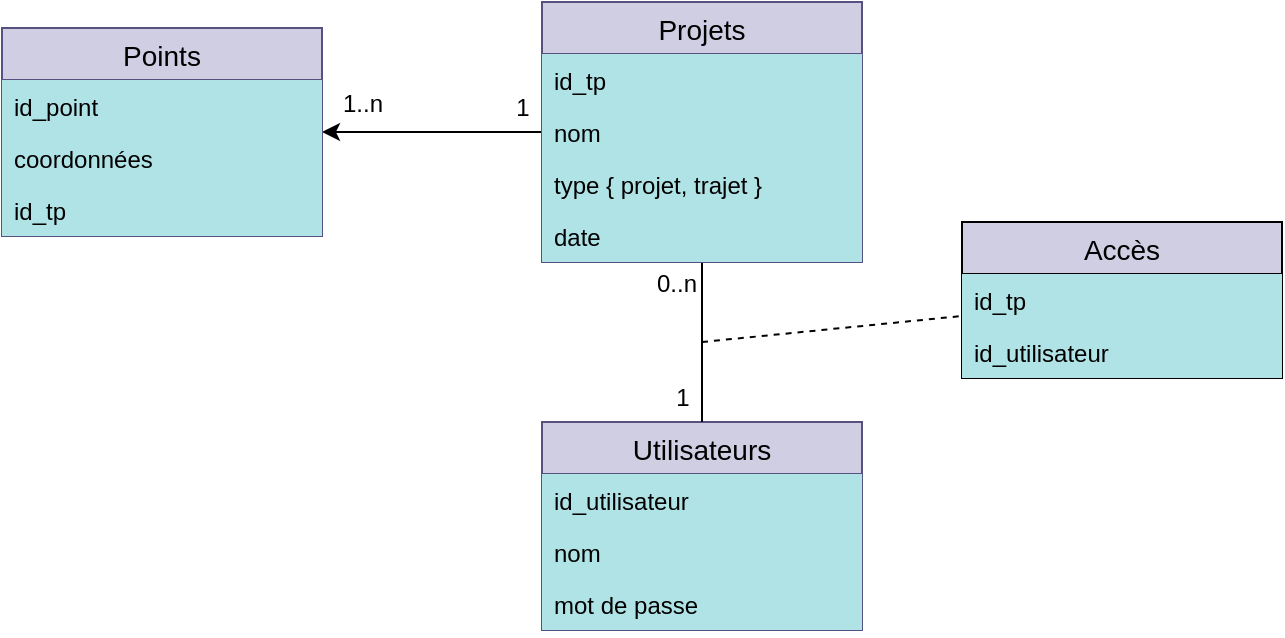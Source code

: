 <mxfile version="12.6.5" type="device"><diagram id="UjR-gt6CgSDv52W6rIAZ" name="Page-1"><mxGraphModel dx="1173" dy="678" grid="1" gridSize="10" guides="1" tooltips="1" connect="1" arrows="1" fold="1" page="1" pageScale="1" pageWidth="827" pageHeight="1169" math="0" shadow="0"><root><mxCell id="0"/><mxCell id="1" parent="0"/><mxCell id="KuJJ5ZHGlSGoDUo2HfDM-1" value="Utilisateurs" style="swimlane;fontStyle=0;childLayout=stackLayout;horizontal=1;startSize=26;fillColor=#d0cee2;horizontalStack=0;resizeParent=1;resizeParentMax=0;resizeLast=0;collapsible=1;marginBottom=0;swimlaneFillColor=#ffffff;align=center;fontSize=14;strokeColor=#56517e;" parent="1" vertex="1"><mxGeometry x="320" y="520" width="160" height="104" as="geometry"/></mxCell><mxCell id="KuJJ5ZHGlSGoDUo2HfDM-2" value="id_utilisateur" style="text;strokeColor=none;fillColor=#b0e3e6;spacingLeft=4;spacingRight=4;overflow=hidden;rotatable=0;points=[[0,0.5],[1,0.5]];portConstraint=eastwest;fontSize=12;" parent="KuJJ5ZHGlSGoDUo2HfDM-1" vertex="1"><mxGeometry y="26" width="160" height="26" as="geometry"/></mxCell><mxCell id="KuJJ5ZHGlSGoDUo2HfDM-3" value="nom" style="text;strokeColor=none;fillColor=#b0e3e6;spacingLeft=4;spacingRight=4;overflow=hidden;rotatable=0;points=[[0,0.5],[1,0.5]];portConstraint=eastwest;fontSize=12;" parent="KuJJ5ZHGlSGoDUo2HfDM-1" vertex="1"><mxGeometry y="52" width="160" height="26" as="geometry"/></mxCell><mxCell id="KuJJ5ZHGlSGoDUo2HfDM-4" value="mot de passe" style="text;strokeColor=none;fillColor=#b0e3e6;spacingLeft=4;spacingRight=4;overflow=hidden;rotatable=0;points=[[0,0.5],[1,0.5]];portConstraint=eastwest;fontSize=12;" parent="KuJJ5ZHGlSGoDUo2HfDM-1" vertex="1"><mxGeometry y="78" width="160" height="26" as="geometry"/></mxCell><mxCell id="KuJJ5ZHGlSGoDUo2HfDM-22" value="Accès" style="swimlane;fontStyle=0;childLayout=stackLayout;horizontal=1;startSize=26;fillColor=#d0cee2;horizontalStack=0;resizeParent=1;resizeParentMax=0;resizeLast=0;collapsible=1;marginBottom=0;swimlaneFillColor=#ffffff;align=center;fontSize=14;strokeColor=#000000;" parent="1" vertex="1"><mxGeometry x="530" y="420" width="160" height="78" as="geometry"/></mxCell><mxCell id="KuJJ5ZHGlSGoDUo2HfDM-23" value="id_tp" style="text;strokeColor=none;fillColor=#b0e3e6;spacingLeft=4;spacingRight=4;overflow=hidden;rotatable=0;points=[[0,0.5],[1,0.5]];portConstraint=eastwest;fontSize=12;gradientColor=none;" parent="KuJJ5ZHGlSGoDUo2HfDM-22" vertex="1"><mxGeometry y="26" width="160" height="26" as="geometry"/></mxCell><mxCell id="KuJJ5ZHGlSGoDUo2HfDM-24" value="id_utilisateur" style="text;strokeColor=none;fillColor=#b0e3e6;spacingLeft=4;spacingRight=4;overflow=hidden;rotatable=0;points=[[0,0.5],[1,0.5]];portConstraint=eastwest;fontSize=12;gradientColor=none;" parent="KuJJ5ZHGlSGoDUo2HfDM-22" vertex="1"><mxGeometry y="52" width="160" height="26" as="geometry"/></mxCell><mxCell id="KuJJ5ZHGlSGoDUo2HfDM-43" style="edgeStyle=orthogonalEdgeStyle;rounded=0;orthogonalLoop=1;jettySize=auto;html=1;" parent="1" source="KuJJ5ZHGlSGoDUo2HfDM-26" target="KuJJ5ZHGlSGoDUo2HfDM-31" edge="1"><mxGeometry relative="1" as="geometry"/></mxCell><mxCell id="KuJJ5ZHGlSGoDUo2HfDM-44" value="1" style="text;html=1;align=center;verticalAlign=middle;resizable=0;points=[];labelBackgroundColor=#ffffff;" parent="KuJJ5ZHGlSGoDUo2HfDM-43" vertex="1" connectable="0"><mxGeometry x="0.323" y="-1" relative="1" as="geometry"><mxPoint x="62.5" y="-11" as="offset"/></mxGeometry></mxCell><mxCell id="KuJJ5ZHGlSGoDUo2HfDM-45" value="1..n" style="text;html=1;align=center;verticalAlign=middle;resizable=0;points=[];labelBackgroundColor=#ffffff;" parent="KuJJ5ZHGlSGoDUo2HfDM-43" vertex="1" connectable="0"><mxGeometry x="0.267" y="-1" relative="1" as="geometry"><mxPoint x="-21" y="-13.1" as="offset"/></mxGeometry></mxCell><mxCell id="ict4yNybTptR8nqL5kfF-1" style="edgeStyle=orthogonalEdgeStyle;rounded=0;orthogonalLoop=1;jettySize=auto;html=1;endArrow=none;endFill=0;" edge="1" parent="1" source="KuJJ5ZHGlSGoDUo2HfDM-26" target="KuJJ5ZHGlSGoDUo2HfDM-1"><mxGeometry relative="1" as="geometry"/></mxCell><mxCell id="ict4yNybTptR8nqL5kfF-2" value="0..n" style="text;html=1;align=center;verticalAlign=middle;resizable=0;points=[];labelBackgroundColor=#ffffff;" vertex="1" connectable="0" parent="ict4yNybTptR8nqL5kfF-1"><mxGeometry x="-0.742" relative="1" as="geometry"><mxPoint x="-13" as="offset"/></mxGeometry></mxCell><mxCell id="ict4yNybTptR8nqL5kfF-4" value="1" style="text;html=1;align=center;verticalAlign=middle;resizable=0;points=[];labelBackgroundColor=#ffffff;" vertex="1" connectable="0" parent="ict4yNybTptR8nqL5kfF-1"><mxGeometry x="0.696" y="-1" relative="1" as="geometry"><mxPoint x="-9" as="offset"/></mxGeometry></mxCell><mxCell id="KuJJ5ZHGlSGoDUo2HfDM-26" value="Projets" style="swimlane;fontStyle=0;childLayout=stackLayout;horizontal=1;startSize=26;fillColor=#d0cee2;horizontalStack=0;resizeParent=1;resizeParentMax=0;resizeLast=0;collapsible=1;marginBottom=0;swimlaneFillColor=#ffffff;align=center;fontSize=14;strokeColor=#56517e;" parent="1" vertex="1"><mxGeometry x="320" y="310" width="160" height="130" as="geometry"/></mxCell><mxCell id="KuJJ5ZHGlSGoDUo2HfDM-27" value="id_tp" style="text;strokeColor=none;fillColor=#b0e3e6;spacingLeft=4;spacingRight=4;overflow=hidden;rotatable=0;points=[[0,0.5],[1,0.5]];portConstraint=eastwest;fontSize=12;" parent="KuJJ5ZHGlSGoDUo2HfDM-26" vertex="1"><mxGeometry y="26" width="160" height="26" as="geometry"/></mxCell><mxCell id="KuJJ5ZHGlSGoDUo2HfDM-28" value="nom" style="text;strokeColor=none;fillColor=#b0e3e6;spacingLeft=4;spacingRight=4;overflow=hidden;rotatable=0;points=[[0,0.5],[1,0.5]];portConstraint=eastwest;fontSize=12;" parent="KuJJ5ZHGlSGoDUo2HfDM-26" vertex="1"><mxGeometry y="52" width="160" height="26" as="geometry"/></mxCell><mxCell id="KuJJ5ZHGlSGoDUo2HfDM-29" value="type { projet, trajet }" style="text;strokeColor=none;fillColor=#b0e3e6;spacingLeft=4;spacingRight=4;overflow=hidden;rotatable=0;points=[[0,0.5],[1,0.5]];portConstraint=eastwest;fontSize=12;" parent="KuJJ5ZHGlSGoDUo2HfDM-26" vertex="1"><mxGeometry y="78" width="160" height="26" as="geometry"/></mxCell><mxCell id="KuJJ5ZHGlSGoDUo2HfDM-30" value="date" style="text;strokeColor=none;fillColor=#b0e3e6;spacingLeft=4;spacingRight=4;overflow=hidden;rotatable=0;points=[[0,0.5],[1,0.5]];portConstraint=eastwest;fontSize=12;" parent="KuJJ5ZHGlSGoDUo2HfDM-26" vertex="1"><mxGeometry y="104" width="160" height="26" as="geometry"/></mxCell><mxCell id="KuJJ5ZHGlSGoDUo2HfDM-31" value="Points" style="swimlane;fontStyle=0;childLayout=stackLayout;horizontal=1;startSize=26;fillColor=#d0cee2;horizontalStack=0;resizeParent=1;resizeParentMax=0;resizeLast=0;collapsible=1;marginBottom=0;swimlaneFillColor=#ffffff;align=center;fontSize=14;strokeColor=#56517e;" parent="1" vertex="1"><mxGeometry x="50" y="323" width="160" height="104" as="geometry"/></mxCell><mxCell id="KuJJ5ZHGlSGoDUo2HfDM-32" value="id_point" style="text;strokeColor=none;fillColor=#b0e3e6;spacingLeft=4;spacingRight=4;overflow=hidden;rotatable=0;points=[[0,0.5],[1,0.5]];portConstraint=eastwest;fontSize=12;" parent="KuJJ5ZHGlSGoDUo2HfDM-31" vertex="1"><mxGeometry y="26" width="160" height="26" as="geometry"/></mxCell><mxCell id="ict4yNybTptR8nqL5kfF-6" value="coordonnées" style="text;strokeColor=none;fillColor=#b0e3e6;spacingLeft=4;spacingRight=4;overflow=hidden;rotatable=0;points=[[0,0.5],[1,0.5]];portConstraint=eastwest;fontSize=12;" vertex="1" parent="KuJJ5ZHGlSGoDUo2HfDM-31"><mxGeometry y="52" width="160" height="26" as="geometry"/></mxCell><mxCell id="ict4yNybTptR8nqL5kfF-3" value="id_tp" style="text;strokeColor=none;fillColor=#b0e3e6;spacingLeft=4;spacingRight=4;overflow=hidden;rotatable=0;points=[[0,0.5],[1,0.5]];portConstraint=eastwest;fontSize=12;" vertex="1" parent="KuJJ5ZHGlSGoDUo2HfDM-31"><mxGeometry y="78" width="160" height="26" as="geometry"/></mxCell><mxCell id="ict4yNybTptR8nqL5kfF-5" value="" style="endArrow=none;dashed=1;html=1;" edge="1" parent="1" target="KuJJ5ZHGlSGoDUo2HfDM-22"><mxGeometry width="50" height="50" relative="1" as="geometry"><mxPoint x="400" y="480" as="sourcePoint"/><mxPoint x="490" y="454" as="targetPoint"/></mxGeometry></mxCell></root></mxGraphModel></diagram></mxfile>